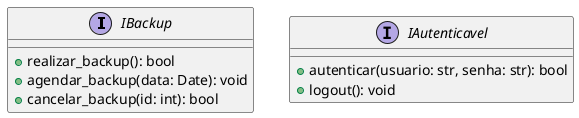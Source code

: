 @startuml exemplo_interface
interface IBackup {
  +realizar_backup(): bool
  +agendar_backup(data: Date): void
  +cancelar_backup(id: int): bool
}
interface IAutenticavel {
  +autenticar(usuario: str, senha: str): bool
  +logout(): void
}
@enduml
